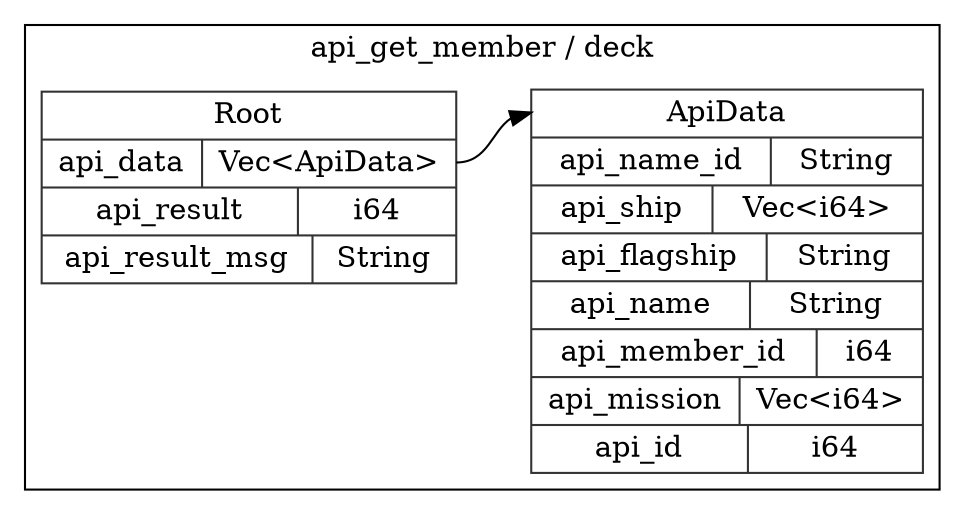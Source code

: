 digraph {
  rankdir=LR;
  subgraph cluster_0 {
    label="api_get_member / deck";
    node [style="filled", color=white, style="solid", color=gray20];
    api_get_member__deck__Root [label="<Root> Root  | { api_data | <api_data> Vec\<ApiData\> } | { api_result | <api_result> i64 } | { api_result_msg | <api_result_msg> String }", shape=record];
    api_get_member__deck__ApiData;
    api_get_member__deck__Root:api_data:e -> api_get_member__deck__ApiData:ApiData:w;
    api_get_member__deck__ApiData [label="<ApiData> ApiData  | { api_name_id | <api_name_id> String } | { api_ship | <api_ship> Vec\<i64\> } | { api_flagship | <api_flagship> String } | { api_name | <api_name> String } | { api_member_id | <api_member_id> i64 } | { api_mission | <api_mission> Vec\<i64\> } | { api_id | <api_id> i64 }", shape=record];
  }
}
